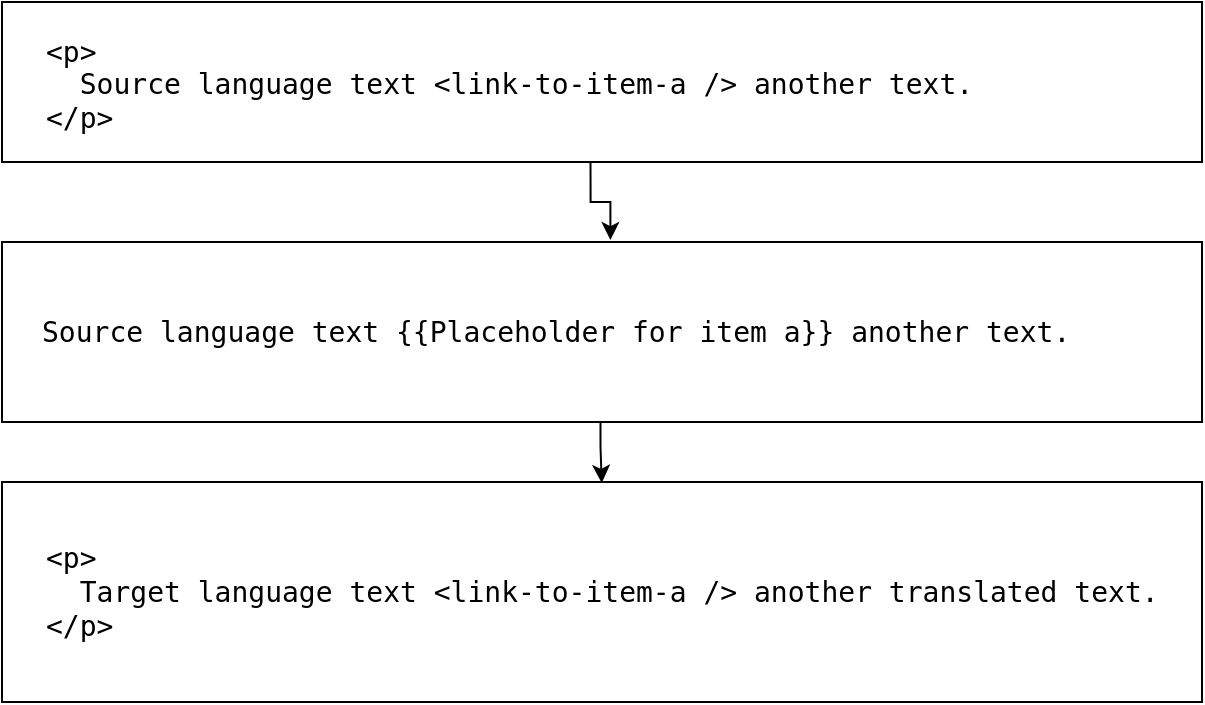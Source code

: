 <mxfile version="20.8.10" type="device"><diagram name="Page-1" id="MEKdyWSboRx96SMxYtd4"><mxGraphModel dx="1434" dy="884" grid="1" gridSize="10" guides="1" tooltips="1" connect="1" arrows="1" fold="1" page="1" pageScale="1" pageWidth="827" pageHeight="1169" math="0" shadow="0"><root><mxCell id="0"/><mxCell id="1" parent="0"/><mxCell id="1ZmlG7g83RY32Uft9cwt-4" style="edgeStyle=orthogonalEdgeStyle;rounded=0;sketch=0;orthogonalLoop=1;jettySize=auto;html=1;entryX=0.491;entryY=0.004;entryDx=0;entryDy=0;entryPerimeter=0;fontFamily=Courier New;fontSize=14;fontColor=#000000;" edge="1" parent="1" source="R1W-nL9rDEi13ln3jiVx-6" target="R1W-nL9rDEi13ln3jiVx-11"><mxGeometry relative="1" as="geometry"/></mxCell><mxCell id="R1W-nL9rDEi13ln3jiVx-3" value="" style="group;fontFamily=Courier New;" parent="1" vertex="1" connectable="0"><mxGeometry x="80" y="80" width="600" height="80" as="geometry"/></mxCell><mxCell id="R1W-nL9rDEi13ln3jiVx-1" value="" style="rounded=0;whiteSpace=wrap;html=1;fontFamily=Courier New;" parent="R1W-nL9rDEi13ln3jiVx-3" vertex="1"><mxGeometry width="600.0" height="80" as="geometry"/></mxCell><UserObject label="&lt;pre style=&quot;font-size: 14px;&quot;&gt;&amp;lt;p&amp;gt;&lt;br&gt;&lt;span style=&quot;background-color: initial; font-size: 14px;&quot;&gt;&amp;nbsp; Source language text &amp;lt;link-to-item-a /&amp;gt; another text.&lt;br&gt;&lt;/span&gt;&amp;lt;/p&amp;gt;&lt;/pre&gt;" placeholders="1" name="Variable" id="R1W-nL9rDEi13ln3jiVx-2"><mxCell style="text;html=1;strokeColor=none;fillColor=none;align=left;verticalAlign=middle;whiteSpace=wrap;overflow=hidden;fontSize=14;fontFamily=Courier New;" parent="R1W-nL9rDEi13ln3jiVx-3" vertex="1"><mxGeometry x="20" width="548.5" height="80" as="geometry"/></mxCell></UserObject><mxCell id="R1W-nL9rDEi13ln3jiVx-4" value="" style="group;fontFamily=Courier New;" parent="1" vertex="1" connectable="0"><mxGeometry x="80" y="200" width="600" height="90" as="geometry"/></mxCell><mxCell id="R1W-nL9rDEi13ln3jiVx-5" value="" style="rounded=0;whiteSpace=wrap;html=1;fontFamily=Courier New;" parent="R1W-nL9rDEi13ln3jiVx-4" vertex="1"><mxGeometry width="600.0" height="90" as="geometry"/></mxCell><UserObject label="&lt;pre&gt;&lt;span style=&quot;background-color: initial;&quot;&gt;Source language text {{Placeholder for item a}} another text.&lt;/span&gt;&lt;/pre&gt;" placeholders="1" name="Variable" id="R1W-nL9rDEi13ln3jiVx-6"><mxCell style="text;html=1;strokeColor=none;fillColor=none;align=left;verticalAlign=middle;whiteSpace=wrap;overflow=hidden;fontSize=14;fontFamily=Courier New;" parent="R1W-nL9rDEi13ln3jiVx-4" vertex="1"><mxGeometry x="18" y="7.5" width="562.5" height="75" as="geometry"/></mxCell></UserObject><mxCell id="R1W-nL9rDEi13ln3jiVx-13" value="" style="group;fontFamily=Courier New;" parent="1" vertex="1" connectable="0"><mxGeometry x="80" y="320" width="600" height="110" as="geometry"/></mxCell><mxCell id="R1W-nL9rDEi13ln3jiVx-10" value="" style="rounded=0;whiteSpace=wrap;html=1;fontFamily=Courier New;" parent="R1W-nL9rDEi13ln3jiVx-13" vertex="1"><mxGeometry width="600.0" height="110.0" as="geometry"/></mxCell><UserObject label="&lt;pre style=&quot;font-size: 14px;&quot;&gt;&amp;lt;p&amp;gt;&lt;br&gt;&lt;span style=&quot;background-color: initial; font-size: 14px;&quot;&gt;&amp;nbsp; Target language text &amp;lt;link-to-item-a /&amp;gt; another translated text.&lt;br&gt;&lt;/span&gt;&amp;lt;/p&amp;gt;&lt;/pre&gt;" placeholders="1" name="Variable" id="R1W-nL9rDEi13ln3jiVx-11"><mxCell style="text;html=1;strokeColor=none;fillColor=none;align=left;verticalAlign=middle;whiteSpace=wrap;overflow=hidden;fontSize=14;fontFamily=Courier New;" parent="R1W-nL9rDEi13ln3jiVx-13" vertex="1"><mxGeometry x="20" width="570" height="110" as="geometry"/></mxCell></UserObject><mxCell id="1ZmlG7g83RY32Uft9cwt-2" style="edgeStyle=orthogonalEdgeStyle;rounded=0;sketch=0;orthogonalLoop=1;jettySize=auto;html=1;exitX=0.5;exitY=1;exitDx=0;exitDy=0;entryX=0.507;entryY=-0.011;entryDx=0;entryDy=0;entryPerimeter=0;fontFamily=Courier New;fontSize=14;fontColor=#000000;" edge="1" parent="1" source="R1W-nL9rDEi13ln3jiVx-2" target="R1W-nL9rDEi13ln3jiVx-5"><mxGeometry relative="1" as="geometry"/></mxCell></root></mxGraphModel></diagram></mxfile>